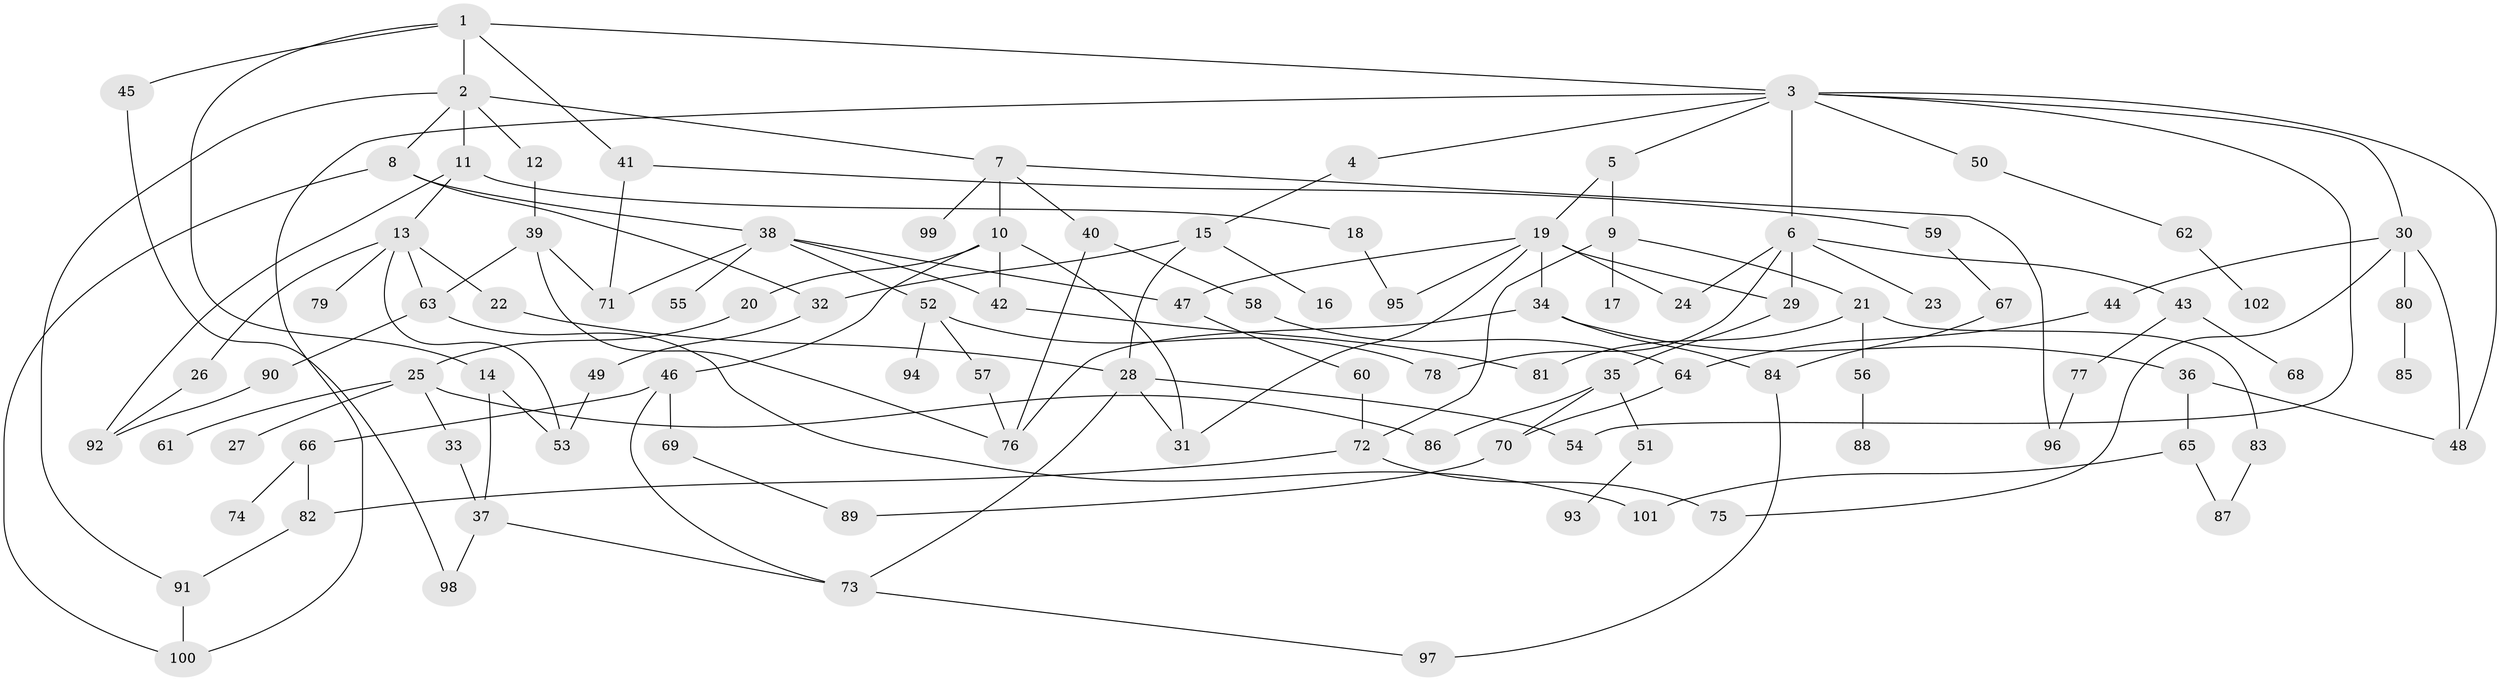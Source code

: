 // Generated by graph-tools (version 1.1) at 2025/49/03/09/25 03:49:19]
// undirected, 102 vertices, 144 edges
graph export_dot {
graph [start="1"]
  node [color=gray90,style=filled];
  1;
  2;
  3;
  4;
  5;
  6;
  7;
  8;
  9;
  10;
  11;
  12;
  13;
  14;
  15;
  16;
  17;
  18;
  19;
  20;
  21;
  22;
  23;
  24;
  25;
  26;
  27;
  28;
  29;
  30;
  31;
  32;
  33;
  34;
  35;
  36;
  37;
  38;
  39;
  40;
  41;
  42;
  43;
  44;
  45;
  46;
  47;
  48;
  49;
  50;
  51;
  52;
  53;
  54;
  55;
  56;
  57;
  58;
  59;
  60;
  61;
  62;
  63;
  64;
  65;
  66;
  67;
  68;
  69;
  70;
  71;
  72;
  73;
  74;
  75;
  76;
  77;
  78;
  79;
  80;
  81;
  82;
  83;
  84;
  85;
  86;
  87;
  88;
  89;
  90;
  91;
  92;
  93;
  94;
  95;
  96;
  97;
  98;
  99;
  100;
  101;
  102;
  1 -- 2;
  1 -- 3;
  1 -- 14;
  1 -- 41;
  1 -- 45;
  2 -- 7;
  2 -- 8;
  2 -- 11;
  2 -- 12;
  2 -- 91;
  3 -- 4;
  3 -- 5;
  3 -- 6;
  3 -- 30;
  3 -- 50;
  3 -- 54;
  3 -- 48;
  3 -- 100;
  4 -- 15;
  5 -- 9;
  5 -- 19;
  6 -- 23;
  6 -- 43;
  6 -- 78;
  6 -- 29;
  6 -- 24;
  7 -- 10;
  7 -- 40;
  7 -- 99;
  7 -- 96;
  8 -- 32;
  8 -- 38;
  8 -- 100;
  9 -- 17;
  9 -- 21;
  9 -- 72;
  10 -- 20;
  10 -- 46;
  10 -- 42;
  10 -- 31;
  11 -- 13;
  11 -- 18;
  11 -- 92;
  12 -- 39;
  13 -- 22;
  13 -- 26;
  13 -- 63;
  13 -- 79;
  13 -- 53;
  14 -- 53;
  14 -- 37;
  15 -- 16;
  15 -- 28;
  15 -- 32;
  18 -- 95;
  19 -- 24;
  19 -- 29;
  19 -- 34;
  19 -- 95;
  19 -- 31;
  19 -- 47;
  20 -- 25;
  21 -- 56;
  21 -- 81;
  21 -- 83;
  22 -- 28;
  25 -- 27;
  25 -- 33;
  25 -- 61;
  25 -- 86;
  26 -- 92;
  28 -- 31;
  28 -- 54;
  28 -- 73;
  29 -- 35;
  30 -- 44;
  30 -- 80;
  30 -- 75;
  30 -- 48;
  32 -- 49;
  33 -- 37;
  34 -- 36;
  34 -- 76;
  34 -- 84;
  35 -- 51;
  35 -- 86;
  35 -- 70;
  36 -- 48;
  36 -- 65;
  37 -- 98;
  37 -- 73;
  38 -- 42;
  38 -- 47;
  38 -- 52;
  38 -- 55;
  38 -- 71;
  39 -- 71;
  39 -- 76;
  39 -- 63;
  40 -- 58;
  40 -- 76;
  41 -- 59;
  41 -- 71;
  42 -- 81;
  43 -- 68;
  43 -- 77;
  44 -- 64;
  45 -- 98;
  46 -- 66;
  46 -- 69;
  46 -- 73;
  47 -- 60;
  49 -- 53;
  50 -- 62;
  51 -- 93;
  52 -- 57;
  52 -- 94;
  52 -- 78;
  56 -- 88;
  57 -- 76;
  58 -- 64;
  59 -- 67;
  60 -- 72;
  62 -- 102;
  63 -- 90;
  63 -- 101;
  64 -- 70;
  65 -- 87;
  65 -- 101;
  66 -- 74;
  66 -- 82;
  67 -- 84;
  69 -- 89;
  70 -- 89;
  72 -- 75;
  72 -- 82;
  73 -- 97;
  77 -- 96;
  80 -- 85;
  82 -- 91;
  83 -- 87;
  84 -- 97;
  90 -- 92;
  91 -- 100;
}
